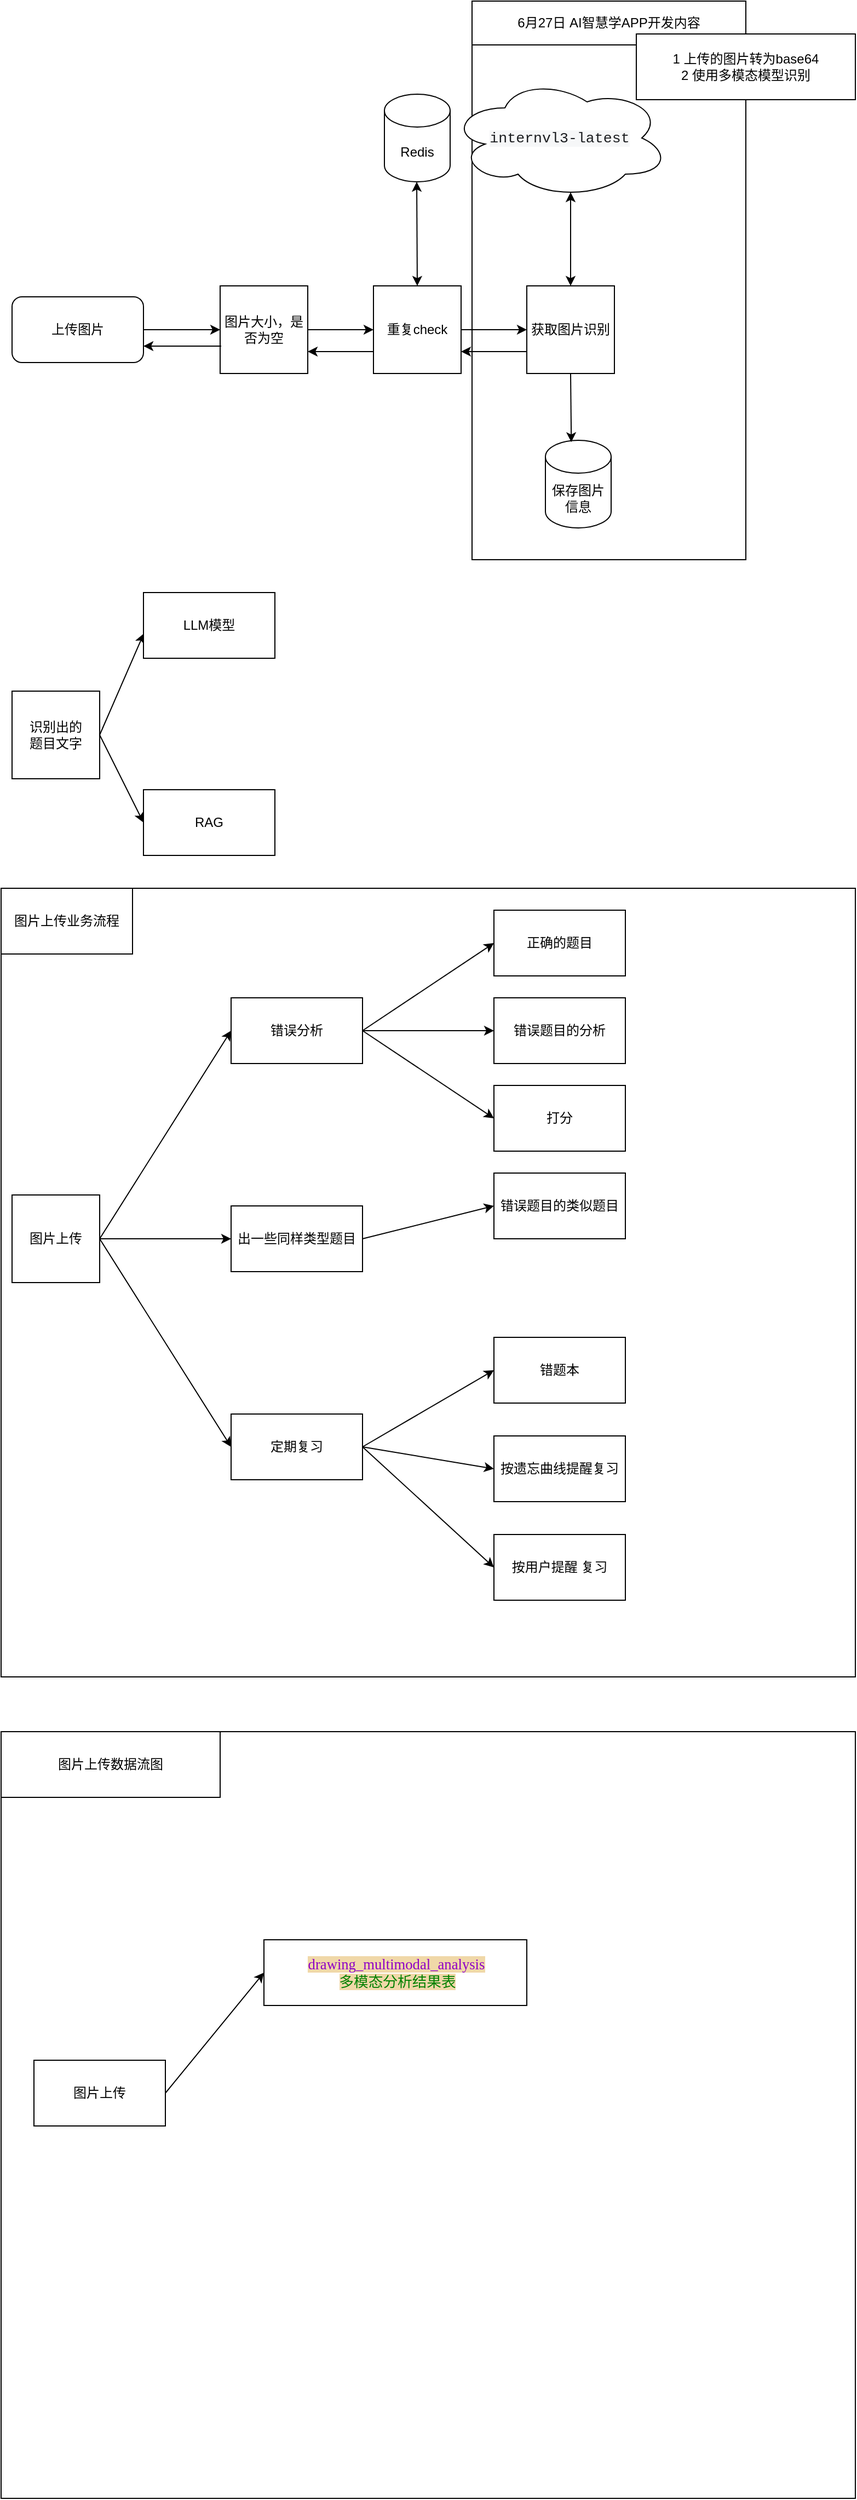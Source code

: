 <mxfile version="27.0.9">
  <diagram name="第 1 页" id="5sXR2GqBduL43ie47MA_">
    <mxGraphModel dx="1635" dy="885" grid="1" gridSize="10" guides="1" tooltips="1" connect="1" arrows="1" fold="1" page="1" pageScale="1" pageWidth="827" pageHeight="1169" math="0" shadow="0">
      <root>
        <mxCell id="0" />
        <mxCell id="1" parent="0" />
        <mxCell id="nBAQ5mntcrLAfX3-Pvk8-5" value="" style="rounded=0;whiteSpace=wrap;html=1;" vertex="1" parent="1">
          <mxGeometry x="20" y="1590" width="780" height="700" as="geometry" />
        </mxCell>
        <mxCell id="nBAQ5mntcrLAfX3-Pvk8-3" value="" style="rounded=0;whiteSpace=wrap;html=1;" vertex="1" parent="1">
          <mxGeometry x="20" y="820" width="780" height="720" as="geometry" />
        </mxCell>
        <mxCell id="Pu4IVxpy0yO_UZqCTSRl-25" value="" style="rounded=0;whiteSpace=wrap;html=1;" parent="1" vertex="1">
          <mxGeometry x="450" y="10" width="250" height="510" as="geometry" />
        </mxCell>
        <mxCell id="Pu4IVxpy0yO_UZqCTSRl-1" value="图片大小，是否为空" style="whiteSpace=wrap;html=1;aspect=fixed;" parent="1" vertex="1">
          <mxGeometry x="220" y="270" width="80" height="80" as="geometry" />
        </mxCell>
        <mxCell id="Pu4IVxpy0yO_UZqCTSRl-2" value="上传图片" style="rounded=1;whiteSpace=wrap;html=1;" parent="1" vertex="1">
          <mxGeometry x="30" y="280" width="120" height="60" as="geometry" />
        </mxCell>
        <mxCell id="Pu4IVxpy0yO_UZqCTSRl-3" value="重复check" style="whiteSpace=wrap;html=1;aspect=fixed;" parent="1" vertex="1">
          <mxGeometry x="360" y="270" width="80" height="80" as="geometry" />
        </mxCell>
        <mxCell id="Pu4IVxpy0yO_UZqCTSRl-4" value="获取图片识别" style="whiteSpace=wrap;html=1;aspect=fixed;" parent="1" vertex="1">
          <mxGeometry x="500" y="270" width="80" height="80" as="geometry" />
        </mxCell>
        <mxCell id="Pu4IVxpy0yO_UZqCTSRl-5" value="&lt;span style=&quot;color: rgb(28, 30, 33); font-family: SFMono-Regular, Menlo, Monaco, Consolas, &amp;quot;Liberation Mono&amp;quot;, &amp;quot;Courier New&amp;quot;, monospace; font-size: 13.3px; text-align: left; background-color: rgb(246, 247, 248);&quot;&gt;internvl3-latest&lt;/span&gt;" style="ellipse;shape=cloud;whiteSpace=wrap;html=1;" parent="1" vertex="1">
          <mxGeometry x="430" y="80" width="200" height="110" as="geometry" />
        </mxCell>
        <mxCell id="Pu4IVxpy0yO_UZqCTSRl-7" value="" style="endArrow=classic;html=1;rounded=0;exitX=1;exitY=0.5;exitDx=0;exitDy=0;entryX=0;entryY=0.5;entryDx=0;entryDy=0;" parent="1" source="Pu4IVxpy0yO_UZqCTSRl-2" target="Pu4IVxpy0yO_UZqCTSRl-1" edge="1">
          <mxGeometry width="50" height="50" relative="1" as="geometry">
            <mxPoint x="160" y="320" as="sourcePoint" />
            <mxPoint x="210" y="270" as="targetPoint" />
          </mxGeometry>
        </mxCell>
        <mxCell id="Pu4IVxpy0yO_UZqCTSRl-8" value="" style="endArrow=classic;html=1;rounded=0;exitX=1;exitY=0.5;exitDx=0;exitDy=0;entryX=0;entryY=0.5;entryDx=0;entryDy=0;" parent="1" source="Pu4IVxpy0yO_UZqCTSRl-1" target="Pu4IVxpy0yO_UZqCTSRl-3" edge="1">
          <mxGeometry width="50" height="50" relative="1" as="geometry">
            <mxPoint x="240" y="380" as="sourcePoint" />
            <mxPoint x="310" y="380" as="targetPoint" />
          </mxGeometry>
        </mxCell>
        <mxCell id="Pu4IVxpy0yO_UZqCTSRl-9" value="" style="endArrow=classic;html=1;rounded=0;entryX=0;entryY=0.5;entryDx=0;entryDy=0;" parent="1" source="Pu4IVxpy0yO_UZqCTSRl-3" target="Pu4IVxpy0yO_UZqCTSRl-4" edge="1">
          <mxGeometry width="50" height="50" relative="1" as="geometry">
            <mxPoint x="320" y="350" as="sourcePoint" />
            <mxPoint x="380" y="350" as="targetPoint" />
          </mxGeometry>
        </mxCell>
        <mxCell id="Pu4IVxpy0yO_UZqCTSRl-11" value="" style="endArrow=classic;startArrow=classic;html=1;rounded=0;exitX=0.5;exitY=0;exitDx=0;exitDy=0;entryX=0.55;entryY=0.95;entryDx=0;entryDy=0;entryPerimeter=0;" parent="1" source="Pu4IVxpy0yO_UZqCTSRl-4" target="Pu4IVxpy0yO_UZqCTSRl-5" edge="1">
          <mxGeometry width="50" height="50" relative="1" as="geometry">
            <mxPoint x="540" y="250" as="sourcePoint" />
            <mxPoint x="590" y="200" as="targetPoint" />
          </mxGeometry>
        </mxCell>
        <mxCell id="Pu4IVxpy0yO_UZqCTSRl-12" value="Redis" style="shape=cylinder3;whiteSpace=wrap;html=1;boundedLbl=1;backgroundOutline=1;size=15;" parent="1" vertex="1">
          <mxGeometry x="370" y="95" width="60" height="80" as="geometry" />
        </mxCell>
        <mxCell id="Pu4IVxpy0yO_UZqCTSRl-13" value="" style="endArrow=classic;startArrow=classic;html=1;rounded=0;entryX=0.55;entryY=0.95;entryDx=0;entryDy=0;entryPerimeter=0;" parent="1" edge="1">
          <mxGeometry width="50" height="50" relative="1" as="geometry">
            <mxPoint x="400" y="270" as="sourcePoint" />
            <mxPoint x="399.5" y="175" as="targetPoint" />
          </mxGeometry>
        </mxCell>
        <mxCell id="Pu4IVxpy0yO_UZqCTSRl-14" value="保存图片信息" style="shape=cylinder3;whiteSpace=wrap;html=1;boundedLbl=1;backgroundOutline=1;size=15;" parent="1" vertex="1">
          <mxGeometry x="517" y="411" width="60" height="80" as="geometry" />
        </mxCell>
        <mxCell id="Pu4IVxpy0yO_UZqCTSRl-15" value="" style="endArrow=classic;html=1;rounded=0;entryX=0.394;entryY=0.021;entryDx=0;entryDy=0;entryPerimeter=0;exitX=0.5;exitY=1;exitDx=0;exitDy=0;" parent="1" source="Pu4IVxpy0yO_UZqCTSRl-4" target="Pu4IVxpy0yO_UZqCTSRl-14" edge="1">
          <mxGeometry width="50" height="50" relative="1" as="geometry">
            <mxPoint x="400" y="430" as="sourcePoint" />
            <mxPoint x="450" y="380" as="targetPoint" />
          </mxGeometry>
        </mxCell>
        <mxCell id="Pu4IVxpy0yO_UZqCTSRl-16" value="" style="endArrow=classic;html=1;rounded=0;entryX=1;entryY=0.75;entryDx=0;entryDy=0;exitX=0;exitY=0.75;exitDx=0;exitDy=0;" parent="1" source="Pu4IVxpy0yO_UZqCTSRl-4" target="Pu4IVxpy0yO_UZqCTSRl-3" edge="1">
          <mxGeometry width="50" height="50" relative="1" as="geometry">
            <mxPoint x="490" y="330" as="sourcePoint" />
            <mxPoint x="440" y="410" as="targetPoint" />
          </mxGeometry>
        </mxCell>
        <mxCell id="Pu4IVxpy0yO_UZqCTSRl-17" value="" style="endArrow=classic;html=1;rounded=0;entryX=1;entryY=0.75;entryDx=0;entryDy=0;exitX=0;exitY=0.75;exitDx=0;exitDy=0;" parent="1" edge="1">
          <mxGeometry width="50" height="50" relative="1" as="geometry">
            <mxPoint x="360" y="330" as="sourcePoint" />
            <mxPoint x="300" y="330" as="targetPoint" />
          </mxGeometry>
        </mxCell>
        <mxCell id="Pu4IVxpy0yO_UZqCTSRl-19" value="" style="endArrow=classic;html=1;rounded=0;exitX=0.012;exitY=0.663;exitDx=0;exitDy=0;entryX=1;entryY=0.75;entryDx=0;entryDy=0;exitPerimeter=0;" parent="1" target="Pu4IVxpy0yO_UZqCTSRl-2" edge="1">
          <mxGeometry width="50" height="50" relative="1" as="geometry">
            <mxPoint x="220.96" y="325.04" as="sourcePoint" />
            <mxPoint x="150" y="327" as="targetPoint" />
          </mxGeometry>
        </mxCell>
        <mxCell id="Pu4IVxpy0yO_UZqCTSRl-20" value="识别出的&lt;div&gt;题目文字&lt;/div&gt;" style="whiteSpace=wrap;html=1;aspect=fixed;" parent="1" vertex="1">
          <mxGeometry x="30" y="640" width="80" height="80" as="geometry" />
        </mxCell>
        <mxCell id="Pu4IVxpy0yO_UZqCTSRl-21" value="" style="endArrow=classic;html=1;rounded=0;exitX=1;exitY=0.5;exitDx=0;exitDy=0;entryX=0.003;entryY=0.622;entryDx=0;entryDy=0;entryPerimeter=0;" parent="1" source="Pu4IVxpy0yO_UZqCTSRl-20" target="Pu4IVxpy0yO_UZqCTSRl-22" edge="1">
          <mxGeometry width="50" height="50" relative="1" as="geometry">
            <mxPoint x="180" y="700" as="sourcePoint" />
            <mxPoint x="190" y="620" as="targetPoint" />
          </mxGeometry>
        </mxCell>
        <mxCell id="Pu4IVxpy0yO_UZqCTSRl-22" value="LLM模型" style="rounded=0;whiteSpace=wrap;html=1;" parent="1" vertex="1">
          <mxGeometry x="150" y="550" width="120" height="60" as="geometry" />
        </mxCell>
        <mxCell id="Pu4IVxpy0yO_UZqCTSRl-23" value="RAG" style="rounded=0;whiteSpace=wrap;html=1;" parent="1" vertex="1">
          <mxGeometry x="150" y="730" width="120" height="60" as="geometry" />
        </mxCell>
        <mxCell id="Pu4IVxpy0yO_UZqCTSRl-24" value="" style="endArrow=classic;html=1;rounded=0;exitX=1;exitY=0.5;exitDx=0;exitDy=0;entryX=0;entryY=0.5;entryDx=0;entryDy=0;" parent="1" source="Pu4IVxpy0yO_UZqCTSRl-20" target="Pu4IVxpy0yO_UZqCTSRl-23" edge="1">
          <mxGeometry width="50" height="50" relative="1" as="geometry">
            <mxPoint x="140" y="733" as="sourcePoint" />
            <mxPoint x="180" y="640" as="targetPoint" />
          </mxGeometry>
        </mxCell>
        <mxCell id="Pu4IVxpy0yO_UZqCTSRl-26" value="6月27日 AI智慧学APP开发内容" style="rounded=0;whiteSpace=wrap;html=1;" parent="1" vertex="1">
          <mxGeometry x="450" y="10" width="250" height="40" as="geometry" />
        </mxCell>
        <mxCell id="Pu4IVxpy0yO_UZqCTSRl-27" value="1 上传的图片转为base64&lt;div&gt;2 使用多模态模型识别&lt;/div&gt;" style="rounded=0;whiteSpace=wrap;html=1;" parent="1" vertex="1">
          <mxGeometry x="600" y="40" width="200" height="60" as="geometry" />
        </mxCell>
        <mxCell id="1VZc0GCPTnTQFRq2jB83-1" value="图片上传" style="whiteSpace=wrap;html=1;aspect=fixed;" parent="1" vertex="1">
          <mxGeometry x="30" y="1100" width="80" height="80" as="geometry" />
        </mxCell>
        <mxCell id="1VZc0GCPTnTQFRq2jB83-2" value="错误分析" style="rounded=0;whiteSpace=wrap;html=1;" parent="1" vertex="1">
          <mxGeometry x="230" y="920" width="120" height="60" as="geometry" />
        </mxCell>
        <mxCell id="1VZc0GCPTnTQFRq2jB83-3" value="出一些同样类型题目" style="rounded=0;whiteSpace=wrap;html=1;" parent="1" vertex="1">
          <mxGeometry x="230" y="1110" width="120" height="60" as="geometry" />
        </mxCell>
        <mxCell id="1VZc0GCPTnTQFRq2jB83-4" value="定期复习" style="rounded=0;whiteSpace=wrap;html=1;" parent="1" vertex="1">
          <mxGeometry x="230" y="1300" width="120" height="60" as="geometry" />
        </mxCell>
        <mxCell id="1VZc0GCPTnTQFRq2jB83-5" value="" style="endArrow=classic;html=1;rounded=0;exitX=1;exitY=0.5;exitDx=0;exitDy=0;entryX=0;entryY=0.5;entryDx=0;entryDy=0;" parent="1" source="1VZc0GCPTnTQFRq2jB83-1" target="1VZc0GCPTnTQFRq2jB83-2" edge="1">
          <mxGeometry width="50" height="50" relative="1" as="geometry">
            <mxPoint x="250" y="883" as="sourcePoint" />
            <mxPoint x="290" y="790" as="targetPoint" />
          </mxGeometry>
        </mxCell>
        <mxCell id="1VZc0GCPTnTQFRq2jB83-6" value="正确的题目" style="rounded=0;whiteSpace=wrap;html=1;" parent="1" vertex="1">
          <mxGeometry x="470" y="840" width="120" height="60" as="geometry" />
        </mxCell>
        <mxCell id="1VZc0GCPTnTQFRq2jB83-7" value="错误题目的分析" style="rounded=0;whiteSpace=wrap;html=1;" parent="1" vertex="1">
          <mxGeometry x="470" y="920" width="120" height="60" as="geometry" />
        </mxCell>
        <mxCell id="1VZc0GCPTnTQFRq2jB83-8" value="打分" style="rounded=0;whiteSpace=wrap;html=1;" parent="1" vertex="1">
          <mxGeometry x="470" y="1000" width="120" height="60" as="geometry" />
        </mxCell>
        <mxCell id="1VZc0GCPTnTQFRq2jB83-9" value="" style="endArrow=classic;html=1;rounded=0;exitX=1;exitY=0.5;exitDx=0;exitDy=0;entryX=0;entryY=0.5;entryDx=0;entryDy=0;" parent="1" source="1VZc0GCPTnTQFRq2jB83-2" target="1VZc0GCPTnTQFRq2jB83-6" edge="1">
          <mxGeometry width="50" height="50" relative="1" as="geometry">
            <mxPoint x="190" y="843" as="sourcePoint" />
            <mxPoint x="230" y="750" as="targetPoint" />
          </mxGeometry>
        </mxCell>
        <mxCell id="1VZc0GCPTnTQFRq2jB83-10" value="" style="endArrow=classic;html=1;rounded=0;exitX=1;exitY=0.5;exitDx=0;exitDy=0;" parent="1" source="1VZc0GCPTnTQFRq2jB83-2" target="1VZc0GCPTnTQFRq2jB83-7" edge="1">
          <mxGeometry width="50" height="50" relative="1" as="geometry">
            <mxPoint x="360" y="950" as="sourcePoint" />
            <mxPoint x="570" y="920" as="targetPoint" />
          </mxGeometry>
        </mxCell>
        <mxCell id="1VZc0GCPTnTQFRq2jB83-11" value="" style="endArrow=classic;html=1;rounded=0;entryX=0;entryY=0.5;entryDx=0;entryDy=0;exitX=1;exitY=0.5;exitDx=0;exitDy=0;" parent="1" source="1VZc0GCPTnTQFRq2jB83-2" target="1VZc0GCPTnTQFRq2jB83-8" edge="1">
          <mxGeometry width="50" height="50" relative="1" as="geometry">
            <mxPoint x="360" y="950" as="sourcePoint" />
            <mxPoint x="530" y="970" as="targetPoint" />
          </mxGeometry>
        </mxCell>
        <mxCell id="1VZc0GCPTnTQFRq2jB83-12" value="错误题目的类似题目" style="rounded=0;whiteSpace=wrap;html=1;" parent="1" vertex="1">
          <mxGeometry x="470" y="1080" width="120" height="60" as="geometry" />
        </mxCell>
        <mxCell id="1VZc0GCPTnTQFRq2jB83-15" value="" style="endArrow=classic;html=1;rounded=0;entryX=0;entryY=0.5;entryDx=0;entryDy=0;exitX=1;exitY=0.5;exitDx=0;exitDy=0;" parent="1" source="1VZc0GCPTnTQFRq2jB83-3" target="1VZc0GCPTnTQFRq2jB83-12" edge="1">
          <mxGeometry width="50" height="50" relative="1" as="geometry">
            <mxPoint x="430" y="1200" as="sourcePoint" />
            <mxPoint x="550" y="1270" as="targetPoint" />
          </mxGeometry>
        </mxCell>
        <mxCell id="1VZc0GCPTnTQFRq2jB83-16" value="" style="endArrow=classic;html=1;rounded=0;exitX=1;exitY=0.5;exitDx=0;exitDy=0;entryX=0;entryY=0.5;entryDx=0;entryDy=0;" parent="1" source="1VZc0GCPTnTQFRq2jB83-1" target="1VZc0GCPTnTQFRq2jB83-3" edge="1">
          <mxGeometry width="50" height="50" relative="1" as="geometry">
            <mxPoint x="290" y="1170" as="sourcePoint" />
            <mxPoint x="350" y="1050" as="targetPoint" />
          </mxGeometry>
        </mxCell>
        <mxCell id="1VZc0GCPTnTQFRq2jB83-17" value="错题本" style="rounded=0;whiteSpace=wrap;html=1;" parent="1" vertex="1">
          <mxGeometry x="470" y="1230" width="120" height="60" as="geometry" />
        </mxCell>
        <mxCell id="1VZc0GCPTnTQFRq2jB83-18" value="按遗忘曲线提醒复习" style="rounded=0;whiteSpace=wrap;html=1;" parent="1" vertex="1">
          <mxGeometry x="470" y="1320" width="120" height="60" as="geometry" />
        </mxCell>
        <mxCell id="1VZc0GCPTnTQFRq2jB83-19" value="按用户提醒 复习" style="rounded=0;whiteSpace=wrap;html=1;" parent="1" vertex="1">
          <mxGeometry x="470" y="1410" width="120" height="60" as="geometry" />
        </mxCell>
        <mxCell id="1VZc0GCPTnTQFRq2jB83-20" value="" style="endArrow=classic;html=1;rounded=0;entryX=0;entryY=0.5;entryDx=0;entryDy=0;" parent="1" target="1VZc0GCPTnTQFRq2jB83-4" edge="1">
          <mxGeometry width="50" height="50" relative="1" as="geometry">
            <mxPoint x="110" y="1140" as="sourcePoint" />
            <mxPoint x="360" y="1180" as="targetPoint" />
          </mxGeometry>
        </mxCell>
        <mxCell id="1VZc0GCPTnTQFRq2jB83-21" value="" style="endArrow=classic;html=1;rounded=0;entryX=0;entryY=0.5;entryDx=0;entryDy=0;exitX=1;exitY=0.5;exitDx=0;exitDy=0;" parent="1" source="1VZc0GCPTnTQFRq2jB83-4" target="1VZc0GCPTnTQFRq2jB83-17" edge="1">
          <mxGeometry width="50" height="50" relative="1" as="geometry">
            <mxPoint x="410" y="1240" as="sourcePoint" />
            <mxPoint x="530" y="1290" as="targetPoint" />
          </mxGeometry>
        </mxCell>
        <mxCell id="1VZc0GCPTnTQFRq2jB83-22" value="" style="endArrow=classic;html=1;rounded=0;entryX=0;entryY=0.5;entryDx=0;entryDy=0;exitX=1;exitY=0.5;exitDx=0;exitDy=0;" parent="1" source="1VZc0GCPTnTQFRq2jB83-4" target="1VZc0GCPTnTQFRq2jB83-18" edge="1">
          <mxGeometry width="50" height="50" relative="1" as="geometry">
            <mxPoint x="400" y="1380" as="sourcePoint" />
            <mxPoint x="520" y="1310" as="targetPoint" />
          </mxGeometry>
        </mxCell>
        <mxCell id="1VZc0GCPTnTQFRq2jB83-23" value="" style="endArrow=classic;html=1;rounded=0;entryX=0;entryY=0.5;entryDx=0;entryDy=0;exitX=1;exitY=0.5;exitDx=0;exitDy=0;" parent="1" source="1VZc0GCPTnTQFRq2jB83-4" target="1VZc0GCPTnTQFRq2jB83-19" edge="1">
          <mxGeometry width="50" height="50" relative="1" as="geometry">
            <mxPoint x="440" y="1380" as="sourcePoint" />
            <mxPoint x="560" y="1400" as="targetPoint" />
          </mxGeometry>
        </mxCell>
        <mxCell id="nBAQ5mntcrLAfX3-Pvk8-4" value="图片上传业务流程" style="rounded=0;whiteSpace=wrap;html=1;" vertex="1" parent="1">
          <mxGeometry x="20" y="820" width="120" height="60" as="geometry" />
        </mxCell>
        <mxCell id="nBAQ5mntcrLAfX3-Pvk8-6" value="图片上传数据流图" style="rounded=0;whiteSpace=wrap;html=1;" vertex="1" parent="1">
          <mxGeometry x="20" y="1590" width="200" height="60" as="geometry" />
        </mxCell>
        <mxCell id="nBAQ5mntcrLAfX3-Pvk8-7" value="图片上传" style="rounded=0;whiteSpace=wrap;html=1;" vertex="1" parent="1">
          <mxGeometry x="50" y="1890" width="120" height="60" as="geometry" />
        </mxCell>
        <mxCell id="nBAQ5mntcrLAfX3-Pvk8-9" value="" style="endArrow=classic;html=1;rounded=0;exitX=1;exitY=0.5;exitDx=0;exitDy=0;entryX=0;entryY=0.5;entryDx=0;entryDy=0;" edge="1" parent="1" source="nBAQ5mntcrLAfX3-Pvk8-7" target="nBAQ5mntcrLAfX3-Pvk8-10">
          <mxGeometry width="50" height="50" relative="1" as="geometry">
            <mxPoint x="180" y="1930" as="sourcePoint" />
            <mxPoint x="250" y="1920" as="targetPoint" />
          </mxGeometry>
        </mxCell>
        <mxCell id="nBAQ5mntcrLAfX3-Pvk8-10" value="&lt;span style=&quot;background-color:#ffffff;padding:0px 0px 0px 2px;&quot;&gt;&lt;span style=&quot;font-family: Consolas; font-size: 10pt; white-space: pre;&quot;&gt;&lt;span style=&quot;color:#8e00c6;&quot;&gt;&lt;/span&gt;&lt;span style=&quot;color:#8e00c6;background-color:#f0d8a8;&quot;&gt;drawing_multimodal_analysis&lt;/span&gt;&lt;/span&gt;&lt;/span&gt;&lt;div&gt;&lt;span style=&quot;background-color:#ffffff;padding:0px 0px 0px 2px;&quot;&gt;&lt;span style=&quot;padding: 0px 0px 0px 2px;&quot;&gt;&lt;span style=&quot;font-family: Consolas; font-size: 10pt; white-space: pre;&quot;&gt;&lt;span style=&quot;color:#008000;&quot;&gt;&lt;/span&gt;&lt;span style=&quot;color:#008000;background-color:#f0d8a8;&quot;&gt;多模态分析结果表&lt;/span&gt;&lt;/span&gt;&lt;/span&gt;&lt;span style=&quot;font-family: Consolas; font-size: 10pt; white-space: pre;&quot;&gt;&lt;span style=&quot;color:#8e00c6;background-color:#f0d8a8;&quot;&gt;&lt;/span&gt;&lt;/span&gt;&lt;/span&gt;&lt;/div&gt;" style="rounded=0;whiteSpace=wrap;html=1;" vertex="1" parent="1">
          <mxGeometry x="260" y="1780" width="240" height="60" as="geometry" />
        </mxCell>
      </root>
    </mxGraphModel>
  </diagram>
</mxfile>
